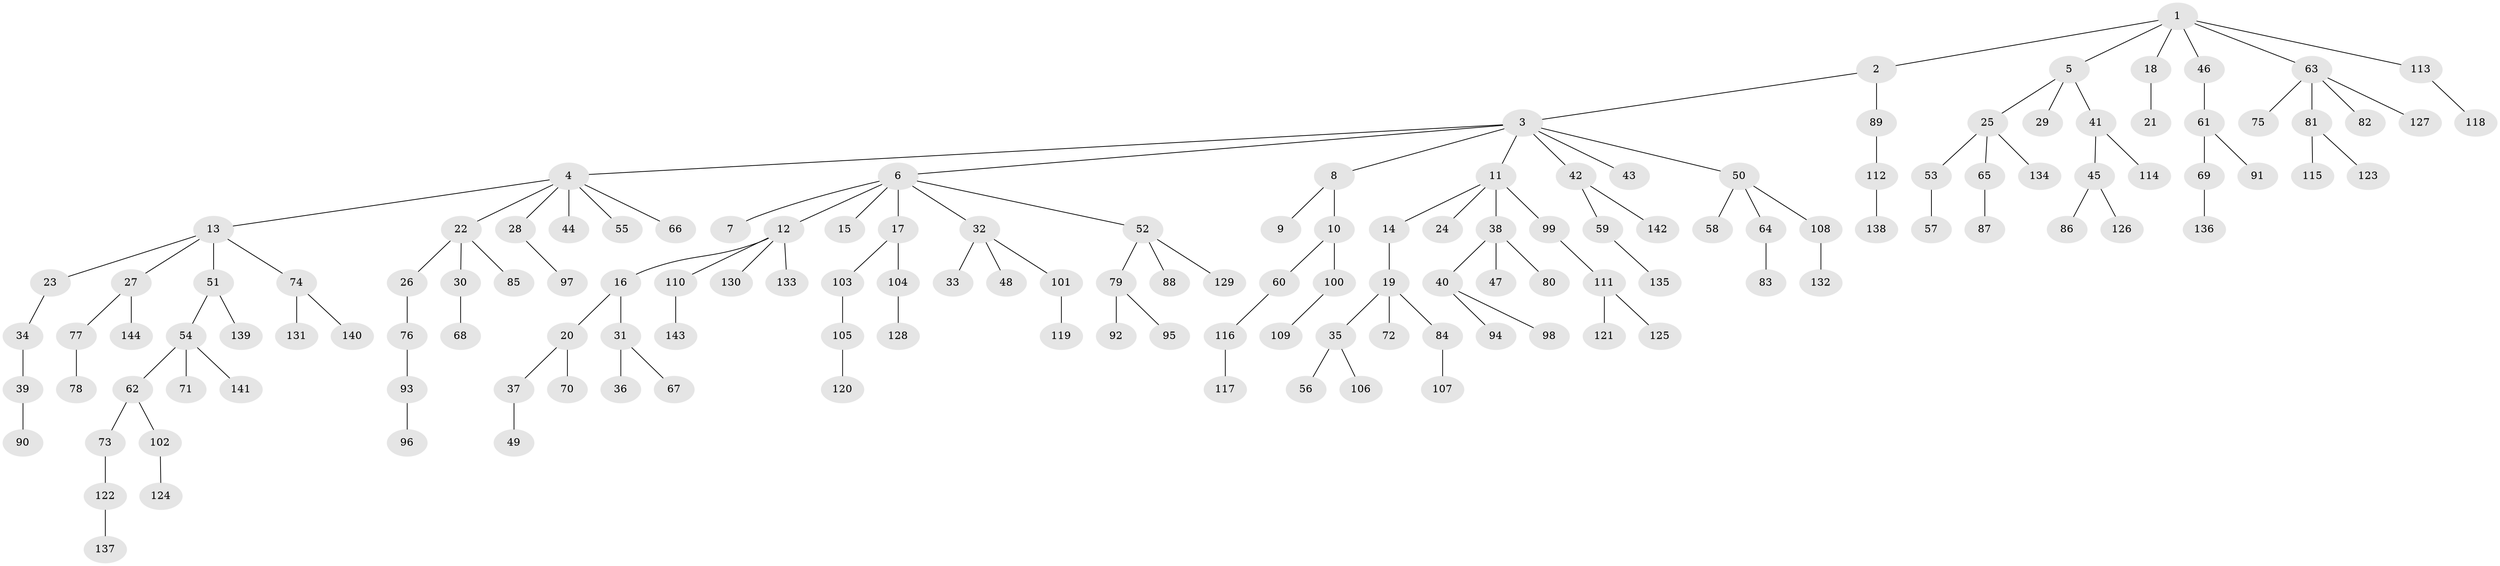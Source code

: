 // Generated by graph-tools (version 1.1) at 2025/11/02/27/25 16:11:28]
// undirected, 144 vertices, 143 edges
graph export_dot {
graph [start="1"]
  node [color=gray90,style=filled];
  1;
  2;
  3;
  4;
  5;
  6;
  7;
  8;
  9;
  10;
  11;
  12;
  13;
  14;
  15;
  16;
  17;
  18;
  19;
  20;
  21;
  22;
  23;
  24;
  25;
  26;
  27;
  28;
  29;
  30;
  31;
  32;
  33;
  34;
  35;
  36;
  37;
  38;
  39;
  40;
  41;
  42;
  43;
  44;
  45;
  46;
  47;
  48;
  49;
  50;
  51;
  52;
  53;
  54;
  55;
  56;
  57;
  58;
  59;
  60;
  61;
  62;
  63;
  64;
  65;
  66;
  67;
  68;
  69;
  70;
  71;
  72;
  73;
  74;
  75;
  76;
  77;
  78;
  79;
  80;
  81;
  82;
  83;
  84;
  85;
  86;
  87;
  88;
  89;
  90;
  91;
  92;
  93;
  94;
  95;
  96;
  97;
  98;
  99;
  100;
  101;
  102;
  103;
  104;
  105;
  106;
  107;
  108;
  109;
  110;
  111;
  112;
  113;
  114;
  115;
  116;
  117;
  118;
  119;
  120;
  121;
  122;
  123;
  124;
  125;
  126;
  127;
  128;
  129;
  130;
  131;
  132;
  133;
  134;
  135;
  136;
  137;
  138;
  139;
  140;
  141;
  142;
  143;
  144;
  1 -- 2;
  1 -- 5;
  1 -- 18;
  1 -- 46;
  1 -- 63;
  1 -- 113;
  2 -- 3;
  2 -- 89;
  3 -- 4;
  3 -- 6;
  3 -- 8;
  3 -- 11;
  3 -- 42;
  3 -- 43;
  3 -- 50;
  4 -- 13;
  4 -- 22;
  4 -- 28;
  4 -- 44;
  4 -- 55;
  4 -- 66;
  5 -- 25;
  5 -- 29;
  5 -- 41;
  6 -- 7;
  6 -- 12;
  6 -- 15;
  6 -- 17;
  6 -- 32;
  6 -- 52;
  8 -- 9;
  8 -- 10;
  10 -- 60;
  10 -- 100;
  11 -- 14;
  11 -- 24;
  11 -- 38;
  11 -- 99;
  12 -- 16;
  12 -- 110;
  12 -- 130;
  12 -- 133;
  13 -- 23;
  13 -- 27;
  13 -- 51;
  13 -- 74;
  14 -- 19;
  16 -- 20;
  16 -- 31;
  17 -- 103;
  17 -- 104;
  18 -- 21;
  19 -- 35;
  19 -- 72;
  19 -- 84;
  20 -- 37;
  20 -- 70;
  22 -- 26;
  22 -- 30;
  22 -- 85;
  23 -- 34;
  25 -- 53;
  25 -- 65;
  25 -- 134;
  26 -- 76;
  27 -- 77;
  27 -- 144;
  28 -- 97;
  30 -- 68;
  31 -- 36;
  31 -- 67;
  32 -- 33;
  32 -- 48;
  32 -- 101;
  34 -- 39;
  35 -- 56;
  35 -- 106;
  37 -- 49;
  38 -- 40;
  38 -- 47;
  38 -- 80;
  39 -- 90;
  40 -- 94;
  40 -- 98;
  41 -- 45;
  41 -- 114;
  42 -- 59;
  42 -- 142;
  45 -- 86;
  45 -- 126;
  46 -- 61;
  50 -- 58;
  50 -- 64;
  50 -- 108;
  51 -- 54;
  51 -- 139;
  52 -- 79;
  52 -- 88;
  52 -- 129;
  53 -- 57;
  54 -- 62;
  54 -- 71;
  54 -- 141;
  59 -- 135;
  60 -- 116;
  61 -- 69;
  61 -- 91;
  62 -- 73;
  62 -- 102;
  63 -- 75;
  63 -- 81;
  63 -- 82;
  63 -- 127;
  64 -- 83;
  65 -- 87;
  69 -- 136;
  73 -- 122;
  74 -- 131;
  74 -- 140;
  76 -- 93;
  77 -- 78;
  79 -- 92;
  79 -- 95;
  81 -- 115;
  81 -- 123;
  84 -- 107;
  89 -- 112;
  93 -- 96;
  99 -- 111;
  100 -- 109;
  101 -- 119;
  102 -- 124;
  103 -- 105;
  104 -- 128;
  105 -- 120;
  108 -- 132;
  110 -- 143;
  111 -- 121;
  111 -- 125;
  112 -- 138;
  113 -- 118;
  116 -- 117;
  122 -- 137;
}
